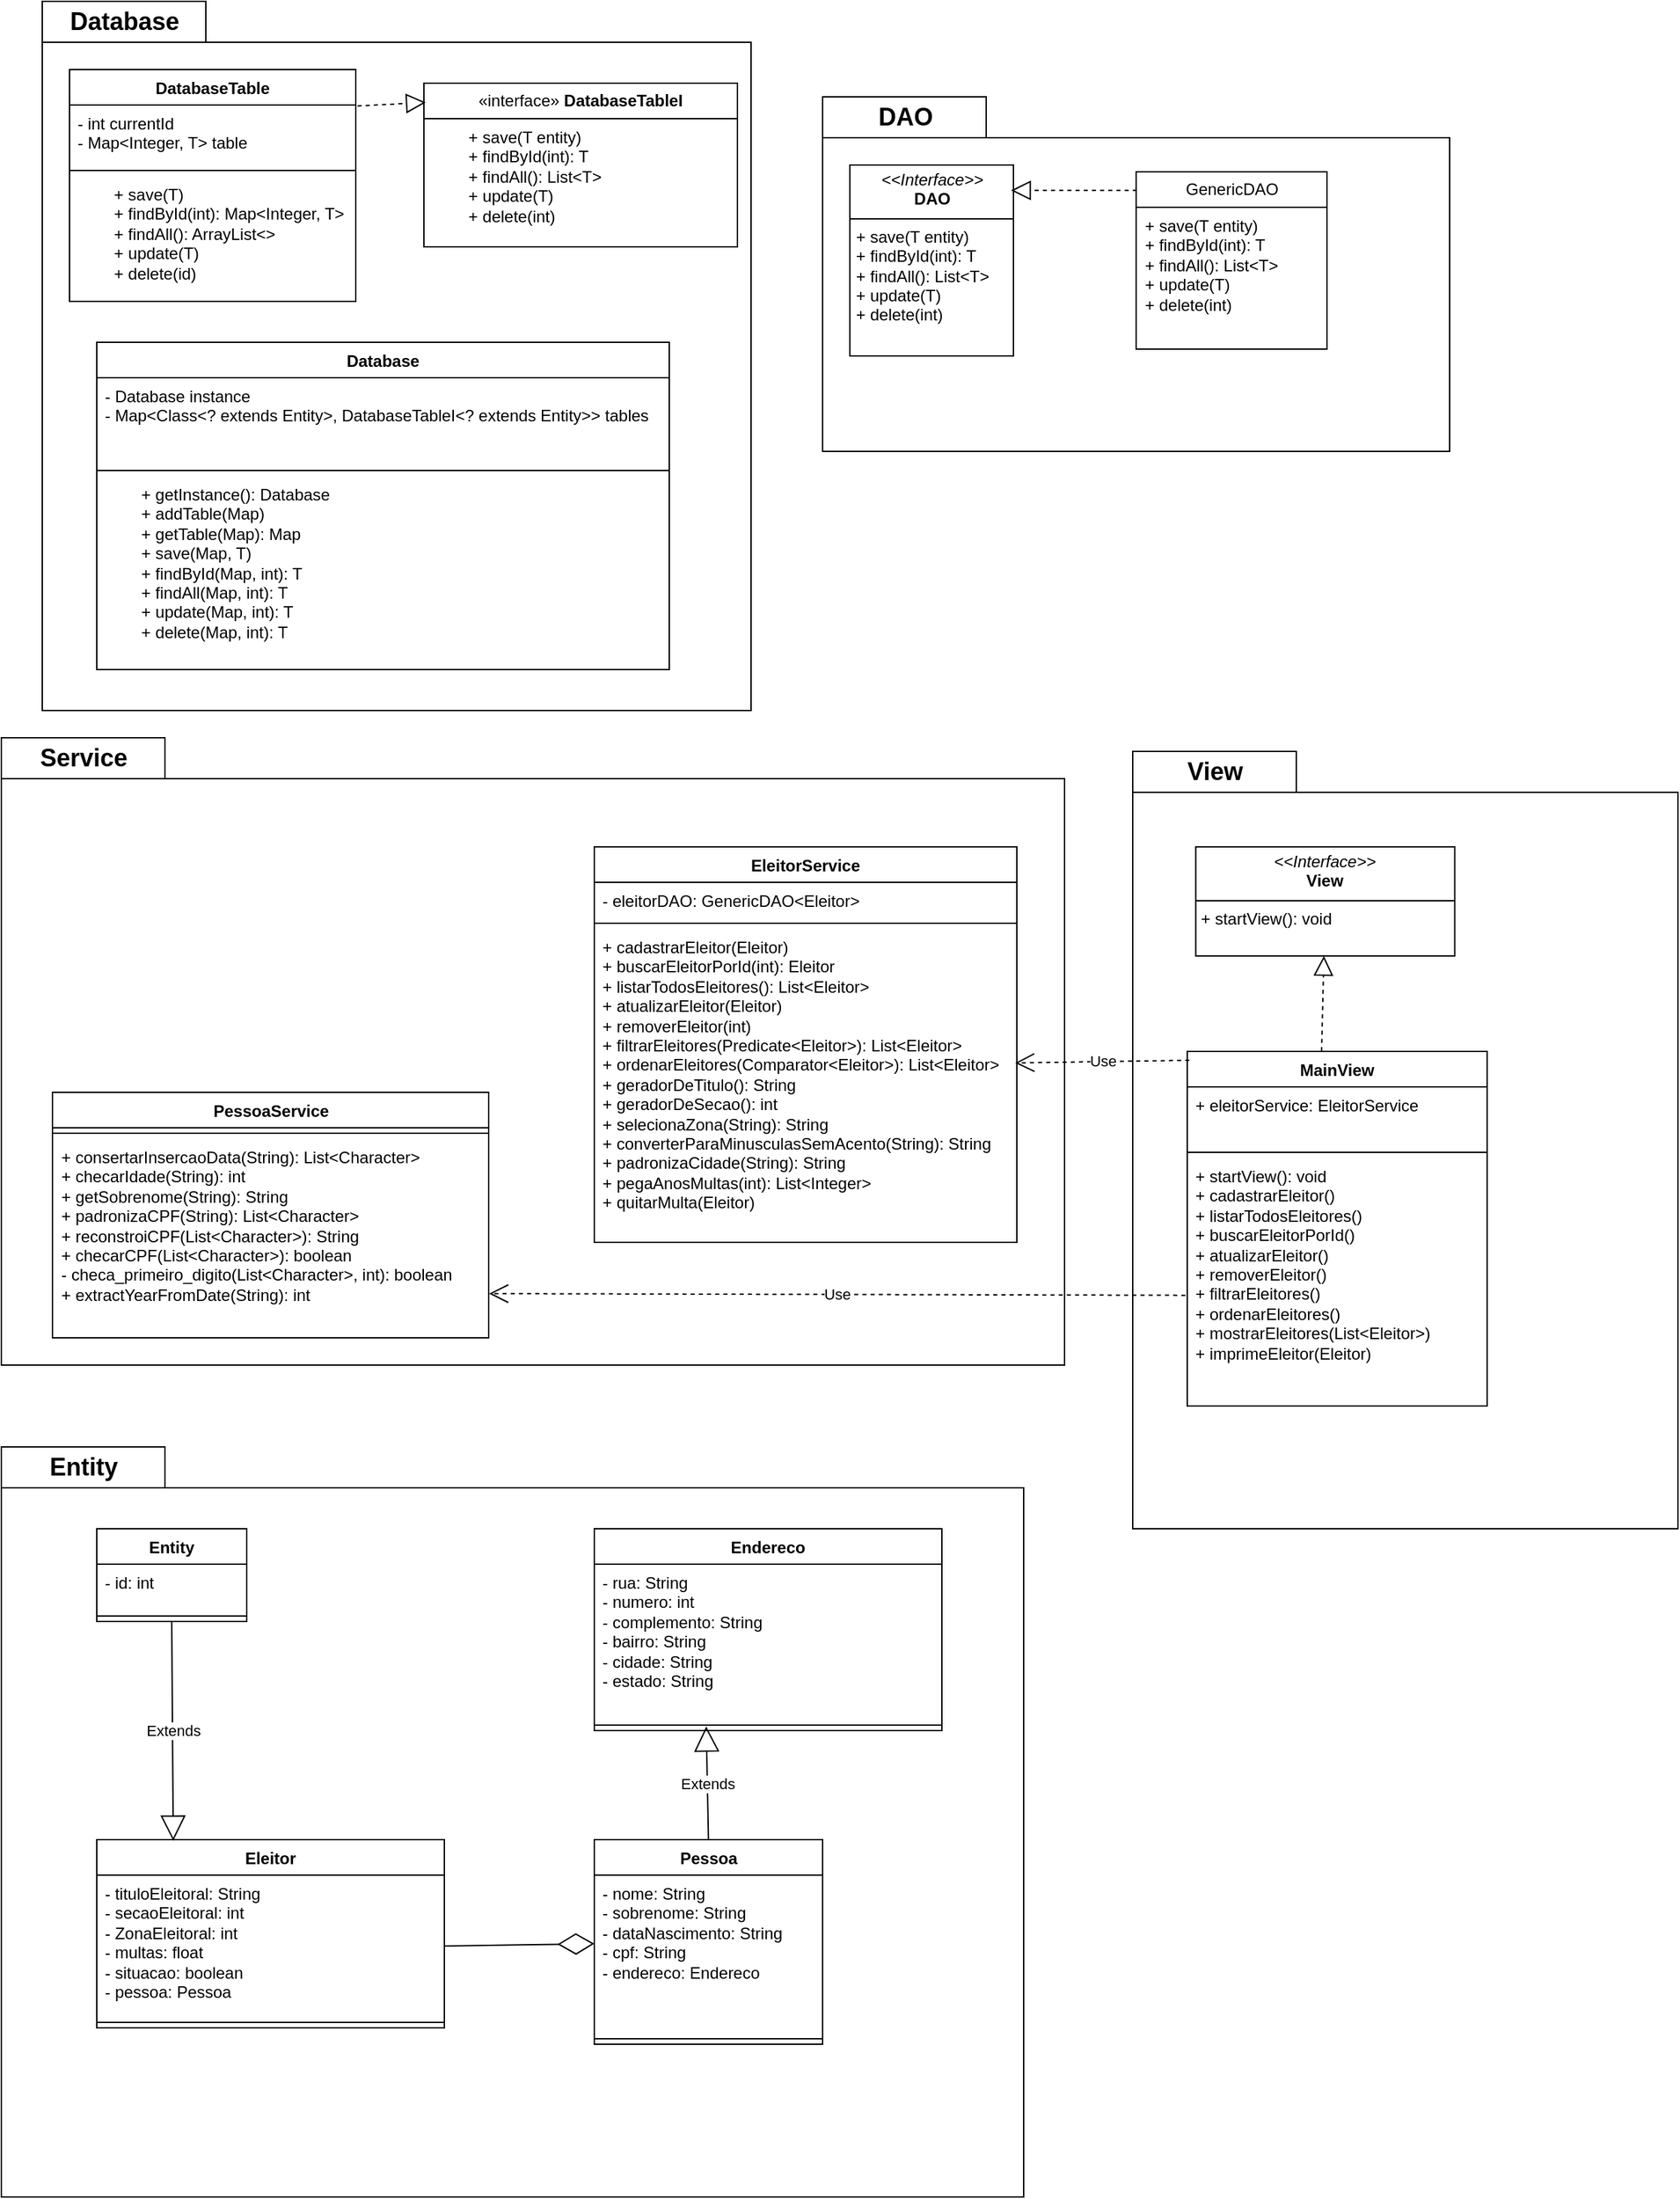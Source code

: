 <mxfile version="24.5.1" type="github">
  <diagram name="Page-1" id="c4acf3e9-155e-7222-9cf6-157b1a14988f">
    <mxGraphModel dx="1379" dy="981" grid="1" gridSize="10" guides="1" tooltips="1" connect="1" arrows="1" fold="1" page="1" pageScale="1" pageWidth="850" pageHeight="1100" background="none" math="0" shadow="0">
      <root>
        <mxCell id="0" />
        <mxCell id="1" parent="0" />
        <mxCell id="8PE0f_rZOpsU0MAKz3tB-1" value="" style="shape=folder;fontStyle=1;spacingTop=10;tabWidth=120;tabHeight=30;tabPosition=left;html=1;whiteSpace=wrap;" parent="1" vertex="1">
          <mxGeometry x="30" y="1080" width="750" height="550" as="geometry" />
        </mxCell>
        <mxCell id="8PE0f_rZOpsU0MAKz3tB-5" value="Entity" style="text;align=center;fontStyle=1;verticalAlign=middle;spacingLeft=3;spacingRight=3;strokeColor=none;rotatable=0;points=[[0,0.5],[1,0.5]];portConstraint=eastwest;html=1;fontSize=18;" parent="1" vertex="1">
          <mxGeometry x="30" y="1080" width="120" height="30" as="geometry" />
        </mxCell>
        <mxCell id="8PE0f_rZOpsU0MAKz3tB-10" value="Entity" style="swimlane;fontStyle=1;align=center;verticalAlign=top;childLayout=stackLayout;horizontal=1;startSize=26;horizontalStack=0;resizeParent=1;resizeParentMax=0;resizeLast=0;collapsible=1;marginBottom=0;whiteSpace=wrap;html=1;" parent="1" vertex="1">
          <mxGeometry x="100" y="1140" width="110" height="68" as="geometry">
            <mxRectangle x="50" y="70" width="70" height="30" as="alternateBounds" />
          </mxGeometry>
        </mxCell>
        <mxCell id="8PE0f_rZOpsU0MAKz3tB-11" value="&lt;div&gt;- id: int&lt;/div&gt;" style="text;strokeColor=none;fillColor=none;align=left;verticalAlign=top;spacingLeft=4;spacingRight=4;overflow=hidden;rotatable=0;points=[[0,0.5],[1,0.5]];portConstraint=eastwest;whiteSpace=wrap;html=1;" parent="8PE0f_rZOpsU0MAKz3tB-10" vertex="1">
          <mxGeometry y="26" width="110" height="34" as="geometry" />
        </mxCell>
        <mxCell id="8PE0f_rZOpsU0MAKz3tB-12" value="" style="line;strokeWidth=1;fillColor=none;align=left;verticalAlign=middle;spacingTop=-1;spacingLeft=3;spacingRight=3;rotatable=0;labelPosition=right;points=[];portConstraint=eastwest;strokeColor=inherit;" parent="8PE0f_rZOpsU0MAKz3tB-10" vertex="1">
          <mxGeometry y="60" width="110" height="8" as="geometry" />
        </mxCell>
        <mxCell id="8PE0f_rZOpsU0MAKz3tB-34" style="edgeStyle=orthogonalEdgeStyle;rounded=0;orthogonalLoop=1;jettySize=auto;html=1;exitX=1;exitY=0.5;exitDx=0;exitDy=0;" parent="8PE0f_rZOpsU0MAKz3tB-10" source="8PE0f_rZOpsU0MAKz3tB-11" target="8PE0f_rZOpsU0MAKz3tB-11" edge="1">
          <mxGeometry relative="1" as="geometry" />
        </mxCell>
        <mxCell id="8PE0f_rZOpsU0MAKz3tB-37" value="" style="shape=folder;fontStyle=1;spacingTop=10;tabWidth=120;tabHeight=30;tabPosition=left;html=1;whiteSpace=wrap;" parent="1" vertex="1">
          <mxGeometry x="60" y="20" width="520" height="520" as="geometry" />
        </mxCell>
        <mxCell id="8PE0f_rZOpsU0MAKz3tB-38" value="Database" style="text;align=center;fontStyle=1;verticalAlign=middle;spacingLeft=3;spacingRight=3;strokeColor=none;rotatable=0;points=[[0,0.5],[1,0.5]];portConstraint=eastwest;html=1;fontSize=18;" parent="1" vertex="1">
          <mxGeometry x="60" y="20" width="120" height="30" as="geometry" />
        </mxCell>
        <mxCell id="8PE0f_rZOpsU0MAKz3tB-48" value="«interface»&amp;nbsp;&lt;b&gt;DatabaseTableI&lt;/b&gt;" style="swimlane;fontStyle=0;childLayout=stackLayout;horizontal=1;startSize=26;fillColor=none;horizontalStack=0;resizeParent=1;resizeParentMax=0;resizeLast=0;collapsible=1;marginBottom=0;whiteSpace=wrap;html=1;" parent="1" vertex="1">
          <mxGeometry x="340" y="80" width="230" height="120" as="geometry" />
        </mxCell>
        <mxCell id="8PE0f_rZOpsU0MAKz3tB-49" value="&lt;div&gt;&amp;nbsp; &amp;nbsp; &amp;nbsp; &amp;nbsp; + save(T entity)&lt;/div&gt;&lt;div&gt;&amp;nbsp; &amp;nbsp; &amp;nbsp; &amp;nbsp; + findById(int): T&lt;/div&gt;&lt;div&gt;&amp;nbsp; &amp;nbsp; &amp;nbsp; &amp;nbsp; + findAll(): List&amp;lt;T&amp;gt;&lt;/div&gt;&lt;div&gt;&amp;nbsp; &amp;nbsp; &amp;nbsp; &amp;nbsp; + update(T)&lt;/div&gt;&lt;div&gt;&amp;nbsp; &amp;nbsp; &amp;nbsp; &amp;nbsp; + delete(int)&lt;/div&gt;" style="text;strokeColor=none;fillColor=none;align=left;verticalAlign=top;spacingLeft=4;spacingRight=4;overflow=hidden;rotatable=0;points=[[0,0.5],[1,0.5]];portConstraint=eastwest;whiteSpace=wrap;html=1;" parent="8PE0f_rZOpsU0MAKz3tB-48" vertex="1">
          <mxGeometry y="26" width="230" height="94" as="geometry" />
        </mxCell>
        <mxCell id="xp5hAYhYeYCrnmnaeZw4-1" value="DatabaseTable" style="swimlane;fontStyle=1;align=center;verticalAlign=top;childLayout=stackLayout;horizontal=1;startSize=26;horizontalStack=0;resizeParent=1;resizeParentMax=0;resizeLast=0;collapsible=1;marginBottom=0;whiteSpace=wrap;html=1;" parent="1" vertex="1">
          <mxGeometry x="80" y="70" width="210" height="170" as="geometry" />
        </mxCell>
        <mxCell id="xp5hAYhYeYCrnmnaeZw4-2" value="&lt;div&gt;- int currentId&lt;/div&gt;&lt;div&gt;- Map&amp;lt;Integer, T&amp;gt; table&lt;/div&gt;" style="text;strokeColor=none;fillColor=none;align=left;verticalAlign=top;spacingLeft=4;spacingRight=4;overflow=hidden;rotatable=0;points=[[0,0.5],[1,0.5]];portConstraint=eastwest;whiteSpace=wrap;html=1;" parent="xp5hAYhYeYCrnmnaeZw4-1" vertex="1">
          <mxGeometry y="26" width="210" height="44" as="geometry" />
        </mxCell>
        <mxCell id="xp5hAYhYeYCrnmnaeZw4-3" value="" style="line;strokeWidth=1;fillColor=none;align=left;verticalAlign=middle;spacingTop=-1;spacingLeft=3;spacingRight=3;rotatable=0;labelPosition=right;points=[];portConstraint=eastwest;strokeColor=inherit;" parent="xp5hAYhYeYCrnmnaeZw4-1" vertex="1">
          <mxGeometry y="70" width="210" height="8" as="geometry" />
        </mxCell>
        <mxCell id="xp5hAYhYeYCrnmnaeZw4-4" value="&lt;div&gt;&amp;nbsp; &amp;nbsp; &amp;nbsp; &amp;nbsp; + save(T)&lt;/div&gt;&lt;div&gt;&amp;nbsp; &amp;nbsp; &amp;nbsp; &amp;nbsp; + findById(int): Map&amp;lt;Integer, T&amp;gt;&lt;/div&gt;&lt;div&gt;&amp;nbsp; &amp;nbsp; &amp;nbsp; &amp;nbsp; + findAll(): ArrayList&amp;lt;&amp;gt;&lt;/div&gt;&lt;div&gt;&amp;nbsp; &amp;nbsp; &amp;nbsp; &amp;nbsp; + update(T)&lt;/div&gt;&lt;div&gt;&amp;nbsp; &amp;nbsp; &amp;nbsp; &amp;nbsp; + delete(id)&lt;/div&gt;" style="text;strokeColor=none;fillColor=none;align=left;verticalAlign=top;spacingLeft=4;spacingRight=4;overflow=hidden;rotatable=0;points=[[0,0.5],[1,0.5]];portConstraint=eastwest;whiteSpace=wrap;html=1;" parent="xp5hAYhYeYCrnmnaeZw4-1" vertex="1">
          <mxGeometry y="78" width="210" height="92" as="geometry" />
        </mxCell>
        <mxCell id="xp5hAYhYeYCrnmnaeZw4-5" value="" style="endArrow=block;dashed=1;endFill=0;endSize=12;html=1;rounded=0;exitX=1.006;exitY=0.157;exitDx=0;exitDy=0;exitPerimeter=0;entryX=0.006;entryY=0.118;entryDx=0;entryDy=0;entryPerimeter=0;" parent="1" source="xp5hAYhYeYCrnmnaeZw4-1" target="8PE0f_rZOpsU0MAKz3tB-48" edge="1">
          <mxGeometry width="160" relative="1" as="geometry">
            <mxPoint x="278" y="114" as="sourcePoint" />
            <mxPoint x="320" y="370" as="targetPoint" />
          </mxGeometry>
        </mxCell>
        <mxCell id="xp5hAYhYeYCrnmnaeZw4-10" value="Database" style="swimlane;fontStyle=1;align=center;verticalAlign=top;childLayout=stackLayout;horizontal=1;startSize=26;horizontalStack=0;resizeParent=1;resizeParentMax=0;resizeLast=0;collapsible=1;marginBottom=0;whiteSpace=wrap;html=1;" parent="1" vertex="1">
          <mxGeometry x="100" y="270" width="420" height="240" as="geometry" />
        </mxCell>
        <mxCell id="xp5hAYhYeYCrnmnaeZw4-11" value="- Database instance&lt;div&gt;- Map&amp;lt;Class&amp;lt;? extends Entity&amp;gt;, DatabaseTableI&amp;lt;? extends Entity&amp;gt;&amp;gt; tables&lt;br&gt;&lt;/div&gt;" style="text;strokeColor=none;fillColor=none;align=left;verticalAlign=top;spacingLeft=4;spacingRight=4;overflow=hidden;rotatable=0;points=[[0,0.5],[1,0.5]];portConstraint=eastwest;whiteSpace=wrap;html=1;" parent="xp5hAYhYeYCrnmnaeZw4-10" vertex="1">
          <mxGeometry y="26" width="420" height="64" as="geometry" />
        </mxCell>
        <mxCell id="xp5hAYhYeYCrnmnaeZw4-12" value="" style="line;strokeWidth=1;fillColor=none;align=left;verticalAlign=middle;spacingTop=-1;spacingLeft=3;spacingRight=3;rotatable=0;labelPosition=right;points=[];portConstraint=eastwest;strokeColor=inherit;" parent="xp5hAYhYeYCrnmnaeZw4-10" vertex="1">
          <mxGeometry y="90" width="420" height="8" as="geometry" />
        </mxCell>
        <mxCell id="xp5hAYhYeYCrnmnaeZw4-13" value="&lt;div&gt;&lt;div&gt;&amp;nbsp; &amp;nbsp; &amp;nbsp; &amp;nbsp; + getInstance(): Database&lt;/div&gt;&lt;div&gt;&amp;nbsp; &amp;nbsp; &amp;nbsp; &amp;nbsp; + addTable(Map)&lt;/div&gt;&lt;div&gt;&amp;nbsp; &amp;nbsp; &amp;nbsp; &amp;nbsp; + getTable(Map): Map&lt;/div&gt;&lt;div&gt;&amp;nbsp; &amp;nbsp; &amp;nbsp; &amp;nbsp; + save(Map, T)&lt;/div&gt;&lt;div&gt;&amp;nbsp; &amp;nbsp; &amp;nbsp; &amp;nbsp; + findById(Map, int): T&lt;/div&gt;&lt;div&gt;&amp;nbsp; &amp;nbsp; &amp;nbsp; &amp;nbsp; + findAll(Map, int): T&lt;/div&gt;&lt;div&gt;&amp;nbsp; &amp;nbsp; &amp;nbsp; &amp;nbsp; + update(Map, int): T&lt;/div&gt;&lt;div&gt;&amp;nbsp; &amp;nbsp; &amp;nbsp; &amp;nbsp; + delete(Map, int): T&lt;/div&gt;&lt;/div&gt;" style="text;strokeColor=none;fillColor=none;align=left;verticalAlign=top;spacingLeft=4;spacingRight=4;overflow=hidden;rotatable=0;points=[[0,0.5],[1,0.5]];portConstraint=eastwest;whiteSpace=wrap;html=1;" parent="xp5hAYhYeYCrnmnaeZw4-10" vertex="1">
          <mxGeometry y="98" width="420" height="142" as="geometry" />
        </mxCell>
        <mxCell id="xp5hAYhYeYCrnmnaeZw4-16" value="" style="shape=folder;fontStyle=1;spacingTop=10;tabWidth=120;tabHeight=30;tabPosition=left;html=1;whiteSpace=wrap;" parent="1" vertex="1">
          <mxGeometry x="632.5" y="90" width="460" height="260" as="geometry" />
        </mxCell>
        <mxCell id="xp5hAYhYeYCrnmnaeZw4-17" value="DAO" style="text;align=center;fontStyle=1;verticalAlign=middle;spacingLeft=3;spacingRight=3;strokeColor=none;rotatable=0;points=[[0,0.5],[1,0.5]];portConstraint=eastwest;html=1;fontSize=18;" parent="1" vertex="1">
          <mxGeometry x="632.5" y="90" width="120" height="30" as="geometry" />
        </mxCell>
        <mxCell id="xp5hAYhYeYCrnmnaeZw4-22" value="&lt;p style=&quot;margin:0px;margin-top:4px;text-align:center;&quot;&gt;&lt;i&gt;&amp;lt;&amp;lt;Interface&amp;gt;&amp;gt;&lt;/i&gt;&lt;br&gt;&lt;b&gt;DAO&lt;/b&gt;&lt;/p&gt;&lt;hr size=&quot;1&quot; style=&quot;border-style:solid;&quot;&gt;&lt;p style=&quot;margin:0px;margin-left:4px;&quot;&gt;+ save(T entity)&lt;/p&gt;&lt;p style=&quot;margin:0px;margin-left:4px;&quot;&gt;+ findById(int): T&lt;/p&gt;&lt;p style=&quot;margin:0px;margin-left:4px;&quot;&gt;+ findAll(): List&amp;lt;T&amp;gt;&lt;/p&gt;&lt;p style=&quot;margin:0px;margin-left:4px;&quot;&gt;+ update(T)&lt;/p&gt;&lt;p style=&quot;margin:0px;margin-left:4px;&quot;&gt;+ delete(int)&lt;/p&gt;" style="verticalAlign=top;align=left;overflow=fill;html=1;whiteSpace=wrap;" parent="1" vertex="1">
          <mxGeometry x="652.5" y="140" width="120" height="140" as="geometry" />
        </mxCell>
        <mxCell id="xp5hAYhYeYCrnmnaeZw4-25" value="" style="shape=folder;fontStyle=1;spacingTop=10;tabWidth=120;tabHeight=30;tabPosition=left;html=1;whiteSpace=wrap;" parent="1" vertex="1">
          <mxGeometry x="860" y="570" width="400" height="570" as="geometry" />
        </mxCell>
        <mxCell id="xp5hAYhYeYCrnmnaeZw4-26" value="View" style="text;align=center;fontStyle=1;verticalAlign=middle;spacingLeft=3;spacingRight=3;strokeColor=none;rotatable=0;points=[[0,0.5],[1,0.5]];portConstraint=eastwest;html=1;fontSize=18;" parent="1" vertex="1">
          <mxGeometry x="860" y="570" width="120" height="30" as="geometry" />
        </mxCell>
        <mxCell id="xp5hAYhYeYCrnmnaeZw4-30" value="&lt;p style=&quot;margin:0px;margin-top:4px;text-align:center;&quot;&gt;&lt;i&gt;&amp;lt;&amp;lt;Interface&amp;gt;&amp;gt;&lt;/i&gt;&lt;br&gt;&lt;b&gt;View&lt;/b&gt;&lt;/p&gt;&lt;hr size=&quot;1&quot; style=&quot;border-style:solid;&quot;&gt;&lt;p style=&quot;margin:0px;margin-left:4px;&quot;&gt;+ startView(): void&lt;br&gt;&lt;br&gt;&lt;/p&gt;" style="verticalAlign=top;align=left;overflow=fill;html=1;whiteSpace=wrap;" parent="1" vertex="1">
          <mxGeometry x="906.25" y="640" width="190" height="80" as="geometry" />
        </mxCell>
        <mxCell id="xp5hAYhYeYCrnmnaeZw4-31" value="MainView" style="swimlane;fontStyle=1;align=center;verticalAlign=top;childLayout=stackLayout;horizontal=1;startSize=26;horizontalStack=0;resizeParent=1;resizeParentMax=0;resizeLast=0;collapsible=1;marginBottom=0;whiteSpace=wrap;html=1;" parent="1" vertex="1">
          <mxGeometry x="900" y="790" width="220" height="260" as="geometry" />
        </mxCell>
        <mxCell id="xp5hAYhYeYCrnmnaeZw4-32" value="+ eleitorService: EleitorService" style="text;strokeColor=none;fillColor=none;align=left;verticalAlign=top;spacingLeft=4;spacingRight=4;overflow=hidden;rotatable=0;points=[[0,0.5],[1,0.5]];portConstraint=eastwest;whiteSpace=wrap;html=1;" parent="xp5hAYhYeYCrnmnaeZw4-31" vertex="1">
          <mxGeometry y="26" width="220" height="44" as="geometry" />
        </mxCell>
        <mxCell id="xp5hAYhYeYCrnmnaeZw4-33" value="" style="line;strokeWidth=1;fillColor=none;align=left;verticalAlign=middle;spacingTop=-1;spacingLeft=3;spacingRight=3;rotatable=0;labelPosition=right;points=[];portConstraint=eastwest;strokeColor=inherit;" parent="xp5hAYhYeYCrnmnaeZw4-31" vertex="1">
          <mxGeometry y="70" width="220" height="8" as="geometry" />
        </mxCell>
        <mxCell id="xp5hAYhYeYCrnmnaeZw4-34" value="+ startView(): void&lt;div&gt;+ cadastrarEleitor()&lt;/div&gt;&lt;div&gt;+&amp;nbsp;listarTodosEleitores()&lt;/div&gt;&lt;div&gt;+&amp;nbsp;buscarEleitorPorId()&lt;/div&gt;&lt;div&gt;+&amp;nbsp;atualizarEleitor()&lt;/div&gt;&lt;div&gt;+&amp;nbsp;removerEleitor()&lt;/div&gt;&lt;div&gt;+&amp;nbsp;filtrarEleitores()&lt;/div&gt;&lt;div&gt;+&amp;nbsp;ordenarEleitores()&lt;/div&gt;&lt;div&gt;+&amp;nbsp;mostrarEleitores(List&amp;lt;Eleitor&amp;gt;)&lt;/div&gt;&lt;div&gt;+&amp;nbsp;imprimeEleitor(Eleitor)&lt;/div&gt;" style="text;strokeColor=none;fillColor=none;align=left;verticalAlign=top;spacingLeft=4;spacingRight=4;overflow=hidden;rotatable=0;points=[[0,0.5],[1,0.5]];portConstraint=eastwest;whiteSpace=wrap;html=1;" parent="xp5hAYhYeYCrnmnaeZw4-31" vertex="1">
          <mxGeometry y="78" width="220" height="182" as="geometry" />
        </mxCell>
        <mxCell id="T5ZtFqDNl6Q1SGfDSeOU-1" value="" style="shape=folder;fontStyle=1;spacingTop=10;tabWidth=120;tabHeight=30;tabPosition=left;html=1;whiteSpace=wrap;" parent="1" vertex="1">
          <mxGeometry x="30" y="560" width="780" height="460" as="geometry" />
        </mxCell>
        <mxCell id="T5ZtFqDNl6Q1SGfDSeOU-2" value="Service" style="text;align=center;fontStyle=1;verticalAlign=middle;spacingLeft=3;spacingRight=3;strokeColor=none;rotatable=0;points=[[0,0.5],[1,0.5]];portConstraint=eastwest;html=1;fontSize=18;" parent="1" vertex="1">
          <mxGeometry x="30" y="560" width="120" height="30" as="geometry" />
        </mxCell>
        <mxCell id="LJyH4a9cb_VZGT525mYc-2" value="Eleitor" style="swimlane;fontStyle=1;align=center;verticalAlign=top;childLayout=stackLayout;horizontal=1;startSize=26;horizontalStack=0;resizeParent=1;resizeParentMax=0;resizeLast=0;collapsible=1;marginBottom=0;whiteSpace=wrap;html=1;" parent="1" vertex="1">
          <mxGeometry x="100" y="1368" width="255" height="138" as="geometry" />
        </mxCell>
        <mxCell id="LJyH4a9cb_VZGT525mYc-3" value="- tituloEleitoral: String&lt;div&gt;- secaoEleitoral: int&lt;div&gt;&lt;div&gt;- ZonaEleitoral: int&lt;br&gt;&lt;/div&gt;&lt;/div&gt;&lt;/div&gt;&lt;div&gt;- multas: float&lt;/div&gt;&lt;div&gt;- situacao: boolean&lt;/div&gt;&lt;div&gt;- pessoa: Pessoa&lt;/div&gt;&lt;div&gt;&lt;br&gt;&lt;/div&gt;" style="text;strokeColor=none;fillColor=none;align=left;verticalAlign=top;spacingLeft=4;spacingRight=4;overflow=hidden;rotatable=0;points=[[0,0.5],[1,0.5]];portConstraint=eastwest;whiteSpace=wrap;html=1;" parent="LJyH4a9cb_VZGT525mYc-2" vertex="1">
          <mxGeometry y="26" width="255" height="104" as="geometry" />
        </mxCell>
        <mxCell id="LJyH4a9cb_VZGT525mYc-4" value="" style="line;strokeWidth=1;fillColor=none;align=left;verticalAlign=middle;spacingTop=-1;spacingLeft=3;spacingRight=3;rotatable=0;labelPosition=right;points=[];portConstraint=eastwest;strokeColor=inherit;" parent="LJyH4a9cb_VZGT525mYc-2" vertex="1">
          <mxGeometry y="130" width="255" height="8" as="geometry" />
        </mxCell>
        <mxCell id="LJyH4a9cb_VZGT525mYc-6" value="Pessoa" style="swimlane;fontStyle=1;align=center;verticalAlign=top;childLayout=stackLayout;horizontal=1;startSize=26;horizontalStack=0;resizeParent=1;resizeParentMax=0;resizeLast=0;collapsible=1;marginBottom=0;whiteSpace=wrap;html=1;" parent="1" vertex="1">
          <mxGeometry x="465" y="1368" width="167.5" height="150" as="geometry" />
        </mxCell>
        <mxCell id="LJyH4a9cb_VZGT525mYc-7" value="&lt;div&gt;- nome: String&lt;/div&gt;&lt;div&gt;- sobrenome: String&lt;/div&gt;&lt;div&gt;- dataNascimento: String&lt;/div&gt;&lt;div&gt;- cpf: String&lt;/div&gt;&lt;div&gt;- endereco: Endereco&lt;/div&gt;" style="text;strokeColor=none;fillColor=none;align=left;verticalAlign=top;spacingLeft=4;spacingRight=4;overflow=hidden;rotatable=0;points=[[0,0.5],[1,0.5]];portConstraint=eastwest;whiteSpace=wrap;html=1;" parent="LJyH4a9cb_VZGT525mYc-6" vertex="1">
          <mxGeometry y="26" width="167.5" height="116" as="geometry" />
        </mxCell>
        <mxCell id="LJyH4a9cb_VZGT525mYc-8" value="" style="line;strokeWidth=1;fillColor=none;align=left;verticalAlign=middle;spacingTop=-1;spacingLeft=3;spacingRight=3;rotatable=0;labelPosition=right;points=[];portConstraint=eastwest;strokeColor=inherit;" parent="LJyH4a9cb_VZGT525mYc-6" vertex="1">
          <mxGeometry y="142" width="167.5" height="8" as="geometry" />
        </mxCell>
        <mxCell id="LJyH4a9cb_VZGT525mYc-9" value="Endereco" style="swimlane;fontStyle=1;align=center;verticalAlign=top;childLayout=stackLayout;horizontal=1;startSize=26;horizontalStack=0;resizeParent=1;resizeParentMax=0;resizeLast=0;collapsible=1;marginBottom=0;whiteSpace=wrap;html=1;" parent="1" vertex="1">
          <mxGeometry x="465" y="1140" width="255" height="148" as="geometry" />
        </mxCell>
        <mxCell id="LJyH4a9cb_VZGT525mYc-10" value="&lt;div&gt;- rua: String&lt;/div&gt;&lt;div&gt;- numero: int&lt;/div&gt;&lt;div&gt;- complemento: String&lt;/div&gt;&lt;div&gt;- bairro: String&lt;/div&gt;&lt;div&gt;- cidade: String&lt;/div&gt;&lt;div&gt;- estado: String&lt;/div&gt;" style="text;strokeColor=none;fillColor=none;align=left;verticalAlign=top;spacingLeft=4;spacingRight=4;overflow=hidden;rotatable=0;points=[[0,0.5],[1,0.5]];portConstraint=eastwest;whiteSpace=wrap;html=1;" parent="LJyH4a9cb_VZGT525mYc-9" vertex="1">
          <mxGeometry y="26" width="255" height="114" as="geometry" />
        </mxCell>
        <mxCell id="LJyH4a9cb_VZGT525mYc-11" value="" style="line;strokeWidth=1;fillColor=none;align=left;verticalAlign=middle;spacingTop=-1;spacingLeft=3;spacingRight=3;rotatable=0;labelPosition=right;points=[];portConstraint=eastwest;strokeColor=inherit;" parent="LJyH4a9cb_VZGT525mYc-9" vertex="1">
          <mxGeometry y="140" width="255" height="8" as="geometry" />
        </mxCell>
        <mxCell id="AyPO0VlnUYZkrDTRSXaq-1" value="Extends" style="endArrow=block;endSize=16;endFill=0;html=1;rounded=0;exitX=0.5;exitY=0;exitDx=0;exitDy=0;entryX=0.322;entryY=0.625;entryDx=0;entryDy=0;entryPerimeter=0;" parent="1" source="LJyH4a9cb_VZGT525mYc-6" target="LJyH4a9cb_VZGT525mYc-11" edge="1">
          <mxGeometry width="160" relative="1" as="geometry">
            <mxPoint x="553" y="1330" as="sourcePoint" />
            <mxPoint x="630" y="1270" as="targetPoint" />
          </mxGeometry>
        </mxCell>
        <mxCell id="AyPO0VlnUYZkrDTRSXaq-4" value="Extends" style="endArrow=block;endSize=16;endFill=0;html=1;rounded=0;exitX=0.5;exitY=1;exitDx=0;exitDy=0;entryX=0.22;entryY=0.006;entryDx=0;entryDy=0;entryPerimeter=0;" parent="1" source="8PE0f_rZOpsU0MAKz3tB-10" target="LJyH4a9cb_VZGT525mYc-2" edge="1">
          <mxGeometry width="160" relative="1" as="geometry">
            <mxPoint x="206.5" y="1205" as="sourcePoint" />
            <mxPoint x="342.5" y="1170" as="targetPoint" />
          </mxGeometry>
        </mxCell>
        <mxCell id="69k5Sraa0QxvDpWwaZcU-1" value="" style="endArrow=diamondThin;endFill=0;endSize=24;html=1;rounded=0;exitX=1;exitY=0.5;exitDx=0;exitDy=0;" edge="1" parent="1" source="LJyH4a9cb_VZGT525mYc-3" target="LJyH4a9cb_VZGT525mYc-6">
          <mxGeometry width="160" relative="1" as="geometry">
            <mxPoint x="380" y="1410" as="sourcePoint" />
            <mxPoint x="540" y="1410" as="targetPoint" />
          </mxGeometry>
        </mxCell>
        <mxCell id="69k5Sraa0QxvDpWwaZcU-3" value="" style="endArrow=block;dashed=1;endFill=0;endSize=12;html=1;rounded=0;exitX=0.448;exitY=-0.001;exitDx=0;exitDy=0;exitPerimeter=0;" edge="1" parent="1" source="xp5hAYhYeYCrnmnaeZw4-31" target="xp5hAYhYeYCrnmnaeZw4-30">
          <mxGeometry width="160" relative="1" as="geometry">
            <mxPoint x="810" y="750" as="sourcePoint" />
            <mxPoint x="750" y="750" as="targetPoint" />
          </mxGeometry>
        </mxCell>
        <mxCell id="69k5Sraa0QxvDpWwaZcU-4" value="EleitorService" style="swimlane;fontStyle=1;align=center;verticalAlign=top;childLayout=stackLayout;horizontal=1;startSize=26;horizontalStack=0;resizeParent=1;resizeParentMax=0;resizeLast=0;collapsible=1;marginBottom=0;whiteSpace=wrap;html=1;" vertex="1" parent="1">
          <mxGeometry x="465" y="640" width="310" height="290" as="geometry" />
        </mxCell>
        <mxCell id="69k5Sraa0QxvDpWwaZcU-5" value="-&amp;nbsp;eleitorDAO:&amp;nbsp;GenericDAO&amp;lt;Eleitor&amp;gt;" style="text;strokeColor=none;fillColor=none;align=left;verticalAlign=top;spacingLeft=4;spacingRight=4;overflow=hidden;rotatable=0;points=[[0,0.5],[1,0.5]];portConstraint=eastwest;whiteSpace=wrap;html=1;" vertex="1" parent="69k5Sraa0QxvDpWwaZcU-4">
          <mxGeometry y="26" width="310" height="26" as="geometry" />
        </mxCell>
        <mxCell id="69k5Sraa0QxvDpWwaZcU-6" value="" style="line;strokeWidth=1;fillColor=none;align=left;verticalAlign=middle;spacingTop=-1;spacingLeft=3;spacingRight=3;rotatable=0;labelPosition=right;points=[];portConstraint=eastwest;strokeColor=inherit;" vertex="1" parent="69k5Sraa0QxvDpWwaZcU-4">
          <mxGeometry y="52" width="310" height="8" as="geometry" />
        </mxCell>
        <mxCell id="69k5Sraa0QxvDpWwaZcU-7" value="+&amp;nbsp;cadastrarEleitor(Eleitor)&lt;div&gt;+&amp;nbsp;buscarEleitorPorId(int): Eleitor&lt;/div&gt;&lt;div&gt;+&amp;nbsp;listarTodosEleitores():&amp;nbsp;List&amp;lt;Eleitor&amp;gt;&lt;/div&gt;&lt;div&gt;+&amp;nbsp;atualizarEleitor(Eleitor)&lt;/div&gt;&lt;div&gt;+&amp;nbsp;removerEleitor(int)&lt;/div&gt;&lt;div&gt;+&amp;nbsp;filtrarEleitores(Predicate&amp;lt;Eleitor&amp;gt;):&amp;nbsp;&lt;span style=&quot;background-color: initial;&quot;&gt;List&amp;lt;Eleitor&amp;gt;&lt;/span&gt;&lt;/div&gt;&lt;div&gt;&lt;span style=&quot;background-color: initial;&quot;&gt;+&amp;nbsp;&lt;/span&gt;&lt;span style=&quot;background-color: initial;&quot;&gt;ordenarEleitores(Comparator&amp;lt;Eleitor&amp;gt;):&amp;nbsp;&lt;/span&gt;&lt;span style=&quot;background-color: initial;&quot;&gt;List&amp;lt;Eleitor&amp;gt;&lt;/span&gt;&lt;/div&gt;&lt;div&gt;&lt;span style=&quot;background-color: initial;&quot;&gt;+&amp;nbsp;&lt;/span&gt;&lt;span style=&quot;background-color: initial;&quot;&gt;geradorDeTitulo(): String&lt;/span&gt;&lt;/div&gt;&lt;div&gt;&lt;span style=&quot;background-color: initial;&quot;&gt;+&amp;nbsp;&lt;/span&gt;&lt;span style=&quot;background-color: initial;&quot;&gt;geradorDeSecao(): int&lt;/span&gt;&lt;/div&gt;&lt;div&gt;&lt;span style=&quot;background-color: initial;&quot;&gt;+&amp;nbsp;&lt;/span&gt;&lt;span style=&quot;background-color: initial;&quot;&gt;selecionaZona(String): String&lt;/span&gt;&lt;/div&gt;&lt;div&gt;&lt;span style=&quot;background-color: initial;&quot;&gt;+&amp;nbsp;&lt;/span&gt;&lt;span style=&quot;background-color: initial;&quot;&gt;converterParaMinusculasSemAcento(String): String&lt;/span&gt;&lt;/div&gt;&lt;div&gt;&lt;span style=&quot;background-color: initial;&quot;&gt;+&amp;nbsp;&lt;/span&gt;&lt;span style=&quot;background-color: initial;&quot;&gt;padronizaCidade(String): String&lt;/span&gt;&lt;/div&gt;&lt;div&gt;&lt;span style=&quot;background-color: initial;&quot;&gt;+&amp;nbsp;&lt;/span&gt;&lt;span style=&quot;background-color: initial;&quot;&gt;pegaAnosMultas(int):&amp;nbsp;&lt;/span&gt;&lt;span style=&quot;background-color: initial;&quot;&gt;List&amp;lt;Integer&amp;gt;&lt;/span&gt;&lt;/div&gt;&lt;div&gt;&lt;span style=&quot;background-color: initial;&quot;&gt;+&amp;nbsp;&lt;/span&gt;&lt;span style=&quot;background-color: initial;&quot;&gt;quitarMulta(Eleitor)&lt;/span&gt;&lt;/div&gt;" style="text;strokeColor=none;fillColor=none;align=left;verticalAlign=top;spacingLeft=4;spacingRight=4;overflow=hidden;rotatable=0;points=[[0,0.5],[1,0.5]];portConstraint=eastwest;whiteSpace=wrap;html=1;" vertex="1" parent="69k5Sraa0QxvDpWwaZcU-4">
          <mxGeometry y="60" width="310" height="230" as="geometry" />
        </mxCell>
        <mxCell id="69k5Sraa0QxvDpWwaZcU-8" value="PessoaService" style="swimlane;fontStyle=1;align=center;verticalAlign=top;childLayout=stackLayout;horizontal=1;startSize=26;horizontalStack=0;resizeParent=1;resizeParentMax=0;resizeLast=0;collapsible=1;marginBottom=0;whiteSpace=wrap;html=1;" vertex="1" parent="1">
          <mxGeometry x="67.5" y="820" width="320" height="180" as="geometry" />
        </mxCell>
        <mxCell id="69k5Sraa0QxvDpWwaZcU-10" value="" style="line;strokeWidth=1;fillColor=none;align=left;verticalAlign=middle;spacingTop=-1;spacingLeft=3;spacingRight=3;rotatable=0;labelPosition=right;points=[];portConstraint=eastwest;strokeColor=inherit;" vertex="1" parent="69k5Sraa0QxvDpWwaZcU-8">
          <mxGeometry y="26" width="320" height="8" as="geometry" />
        </mxCell>
        <mxCell id="69k5Sraa0QxvDpWwaZcU-11" value="+ consertarInsercaoData(String):&amp;nbsp;List&amp;lt;Character&amp;gt;&lt;div&gt;+&amp;nbsp;checarIdade(String): int&lt;/div&gt;&lt;div&gt;+&amp;nbsp;getSobrenome(String): String&lt;/div&gt;&lt;div&gt;&lt;span style=&quot;background-color: initial;&quot;&gt;+&amp;nbsp;&lt;/span&gt;&lt;span style=&quot;background-color: initial;&quot;&gt;padronizaCPF(String):&amp;nbsp;&lt;/span&gt;&lt;span style=&quot;background-color: initial;&quot;&gt;List&amp;lt;Character&amp;gt;&lt;/span&gt;&lt;/div&gt;&lt;div&gt;+&amp;nbsp;reconstroiCPF(List&amp;lt;Character&amp;gt;): String&lt;/div&gt;&lt;div&gt;+&amp;nbsp;&lt;span style=&quot;background-color: initial;&quot;&gt;checarCPF(List&amp;lt;Character&amp;gt;): boolean&lt;/span&gt;&lt;/div&gt;&lt;div&gt;&lt;span style=&quot;background-color: initial;&quot;&gt;-&amp;nbsp;&lt;/span&gt;&lt;span style=&quot;background-color: initial;&quot;&gt;checa_primeiro_digito(List&amp;lt;Character&amp;gt;, int): boolean&lt;/span&gt;&lt;/div&gt;&lt;div&gt;&lt;div&gt;+&amp;nbsp;extractYearFromDate(String): int&lt;/div&gt;&lt;/div&gt;" style="text;strokeColor=none;fillColor=none;align=left;verticalAlign=top;spacingLeft=4;spacingRight=4;overflow=hidden;rotatable=0;points=[[0,0.5],[1,0.5]];portConstraint=eastwest;whiteSpace=wrap;html=1;" vertex="1" parent="69k5Sraa0QxvDpWwaZcU-8">
          <mxGeometry y="34" width="320" height="146" as="geometry" />
        </mxCell>
        <mxCell id="69k5Sraa0QxvDpWwaZcU-13" value="Use" style="endArrow=open;endSize=12;dashed=1;html=1;rounded=0;exitX=0.007;exitY=0.025;exitDx=0;exitDy=0;exitPerimeter=0;entryX=0.996;entryY=0.428;entryDx=0;entryDy=0;entryPerimeter=0;" edge="1" parent="1" source="xp5hAYhYeYCrnmnaeZw4-31" target="69k5Sraa0QxvDpWwaZcU-7">
          <mxGeometry width="160" relative="1" as="geometry">
            <mxPoint x="690" y="780" as="sourcePoint" />
            <mxPoint x="850" y="780" as="targetPoint" />
          </mxGeometry>
        </mxCell>
        <mxCell id="69k5Sraa0QxvDpWwaZcU-14" value="Use" style="endArrow=open;endSize=12;dashed=1;html=1;rounded=0;exitX=-0.006;exitY=0.554;exitDx=0;exitDy=0;exitPerimeter=0;entryX=1.001;entryY=0.778;entryDx=0;entryDy=0;entryPerimeter=0;" edge="1" parent="1" source="xp5hAYhYeYCrnmnaeZw4-34" target="69k5Sraa0QxvDpWwaZcU-11">
          <mxGeometry width="160" relative="1" as="geometry">
            <mxPoint x="887.5" y="974" as="sourcePoint" />
            <mxPoint x="762.5" y="970" as="targetPoint" />
          </mxGeometry>
        </mxCell>
        <mxCell id="69k5Sraa0QxvDpWwaZcU-15" value="GenericDAO" style="swimlane;fontStyle=0;childLayout=stackLayout;horizontal=1;startSize=26;fillColor=none;horizontalStack=0;resizeParent=1;resizeParentMax=0;resizeLast=0;collapsible=1;marginBottom=0;whiteSpace=wrap;html=1;" vertex="1" parent="1">
          <mxGeometry x="862.5" y="145" width="140" height="130" as="geometry" />
        </mxCell>
        <mxCell id="69k5Sraa0QxvDpWwaZcU-16" value="&lt;div&gt;+ save(T entity)&lt;/div&gt;&lt;div&gt;+ findById(int): T&lt;/div&gt;&lt;div&gt;+ findAll(): List&amp;lt;T&amp;gt;&lt;/div&gt;&lt;div&gt;+ update(T)&lt;/div&gt;&lt;div&gt;+ delete(int)&lt;/div&gt;" style="text;strokeColor=none;fillColor=none;align=left;verticalAlign=top;spacingLeft=4;spacingRight=4;overflow=hidden;rotatable=0;points=[[0,0.5],[1,0.5]];portConstraint=eastwest;whiteSpace=wrap;html=1;" vertex="1" parent="69k5Sraa0QxvDpWwaZcU-15">
          <mxGeometry y="26" width="140" height="104" as="geometry" />
        </mxCell>
        <mxCell id="69k5Sraa0QxvDpWwaZcU-19" value="" style="endArrow=block;dashed=1;endFill=0;endSize=12;html=1;rounded=0;exitX=0.004;exitY=0.105;exitDx=0;exitDy=0;exitPerimeter=0;entryX=0.985;entryY=0.133;entryDx=0;entryDy=0;entryPerimeter=0;" edge="1" parent="1" source="69k5Sraa0QxvDpWwaZcU-15" target="xp5hAYhYeYCrnmnaeZw4-22">
          <mxGeometry width="160" relative="1" as="geometry">
            <mxPoint x="902.5" y="340" as="sourcePoint" />
            <mxPoint x="1062.5" y="340" as="targetPoint" />
          </mxGeometry>
        </mxCell>
      </root>
    </mxGraphModel>
  </diagram>
</mxfile>
